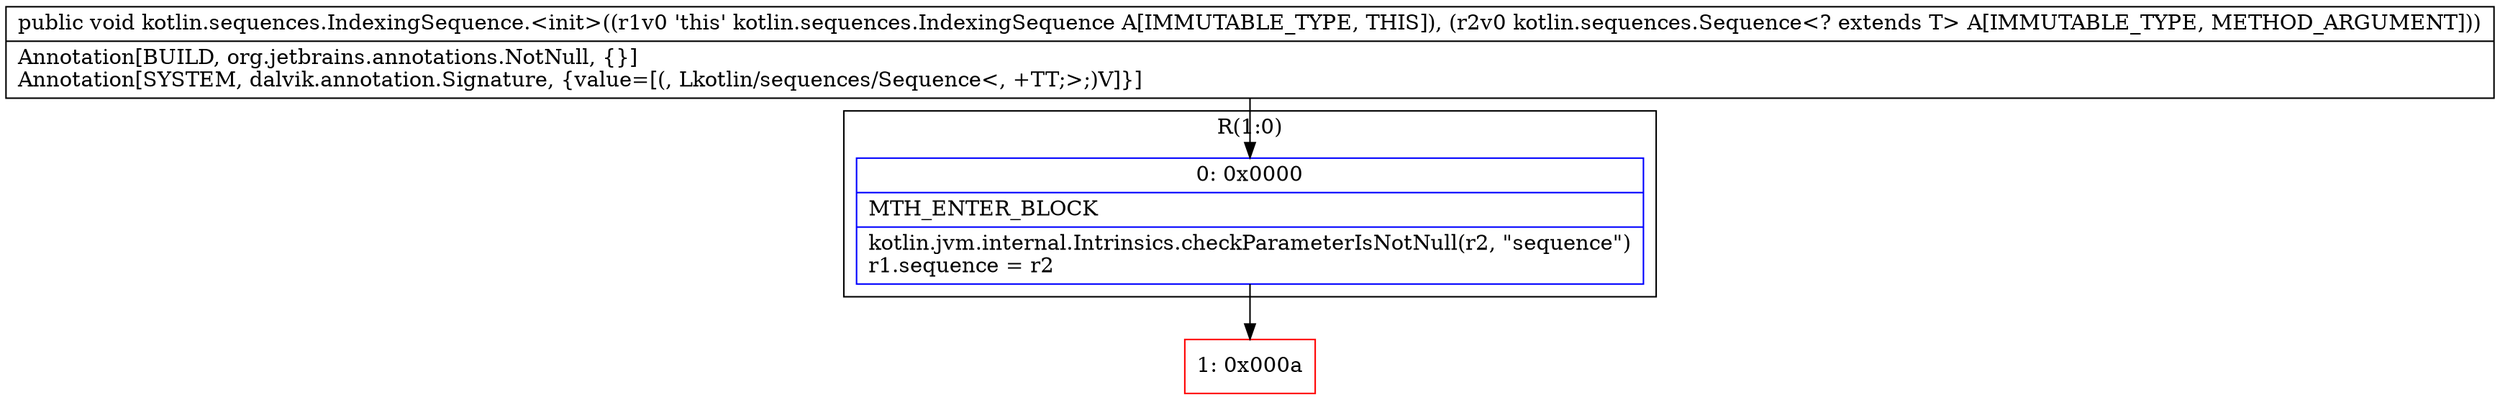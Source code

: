 digraph "CFG forkotlin.sequences.IndexingSequence.\<init\>(Lkotlin\/sequences\/Sequence;)V" {
subgraph cluster_Region_1904551784 {
label = "R(1:0)";
node [shape=record,color=blue];
Node_0 [shape=record,label="{0\:\ 0x0000|MTH_ENTER_BLOCK\l|kotlin.jvm.internal.Intrinsics.checkParameterIsNotNull(r2, \"sequence\")\lr1.sequence = r2\l}"];
}
Node_1 [shape=record,color=red,label="{1\:\ 0x000a}"];
MethodNode[shape=record,label="{public void kotlin.sequences.IndexingSequence.\<init\>((r1v0 'this' kotlin.sequences.IndexingSequence A[IMMUTABLE_TYPE, THIS]), (r2v0 kotlin.sequences.Sequence\<? extends T\> A[IMMUTABLE_TYPE, METHOD_ARGUMENT]))  | Annotation[BUILD, org.jetbrains.annotations.NotNull, \{\}]\lAnnotation[SYSTEM, dalvik.annotation.Signature, \{value=[(, Lkotlin\/sequences\/Sequence\<, +TT;\>;)V]\}]\l}"];
MethodNode -> Node_0;
Node_0 -> Node_1;
}

